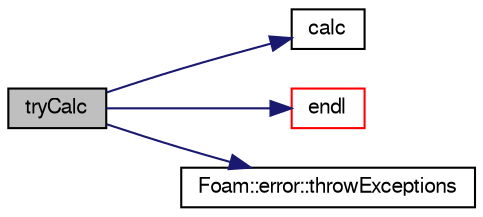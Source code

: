 digraph "tryCalc"
{
  bgcolor="transparent";
  edge [fontname="FreeSans",fontsize="10",labelfontname="FreeSans",labelfontsize="10"];
  node [fontname="FreeSans",fontsize="10",shape=record];
  rankdir="LR";
  Node131254 [label="tryCalc",height=0.2,width=0.4,color="black", fillcolor="grey75", style="filled", fontcolor="black"];
  Node131254 -> Node131255 [color="midnightblue",fontsize="10",style="solid",fontname="FreeSans"];
  Node131255 [label="calc",height=0.2,width=0.4,color="black",URL="$a21124.html#a0cd162e2e073202837b26ee22bda5c1d"];
  Node131254 -> Node131256 [color="midnightblue",fontsize="10",style="solid",fontname="FreeSans"];
  Node131256 [label="endl",height=0.2,width=0.4,color="red",URL="$a21124.html#a2db8fe02a0d3909e9351bb4275b23ce4",tooltip="Add newline and flush stream. "];
  Node131254 -> Node131258 [color="midnightblue",fontsize="10",style="solid",fontname="FreeSans"];
  Node131258 [label="Foam::error::throwExceptions",height=0.2,width=0.4,color="black",URL="$a26082.html#a91dd3090c6f6bb93e45fb3e4e8cf3b9c"];
}
